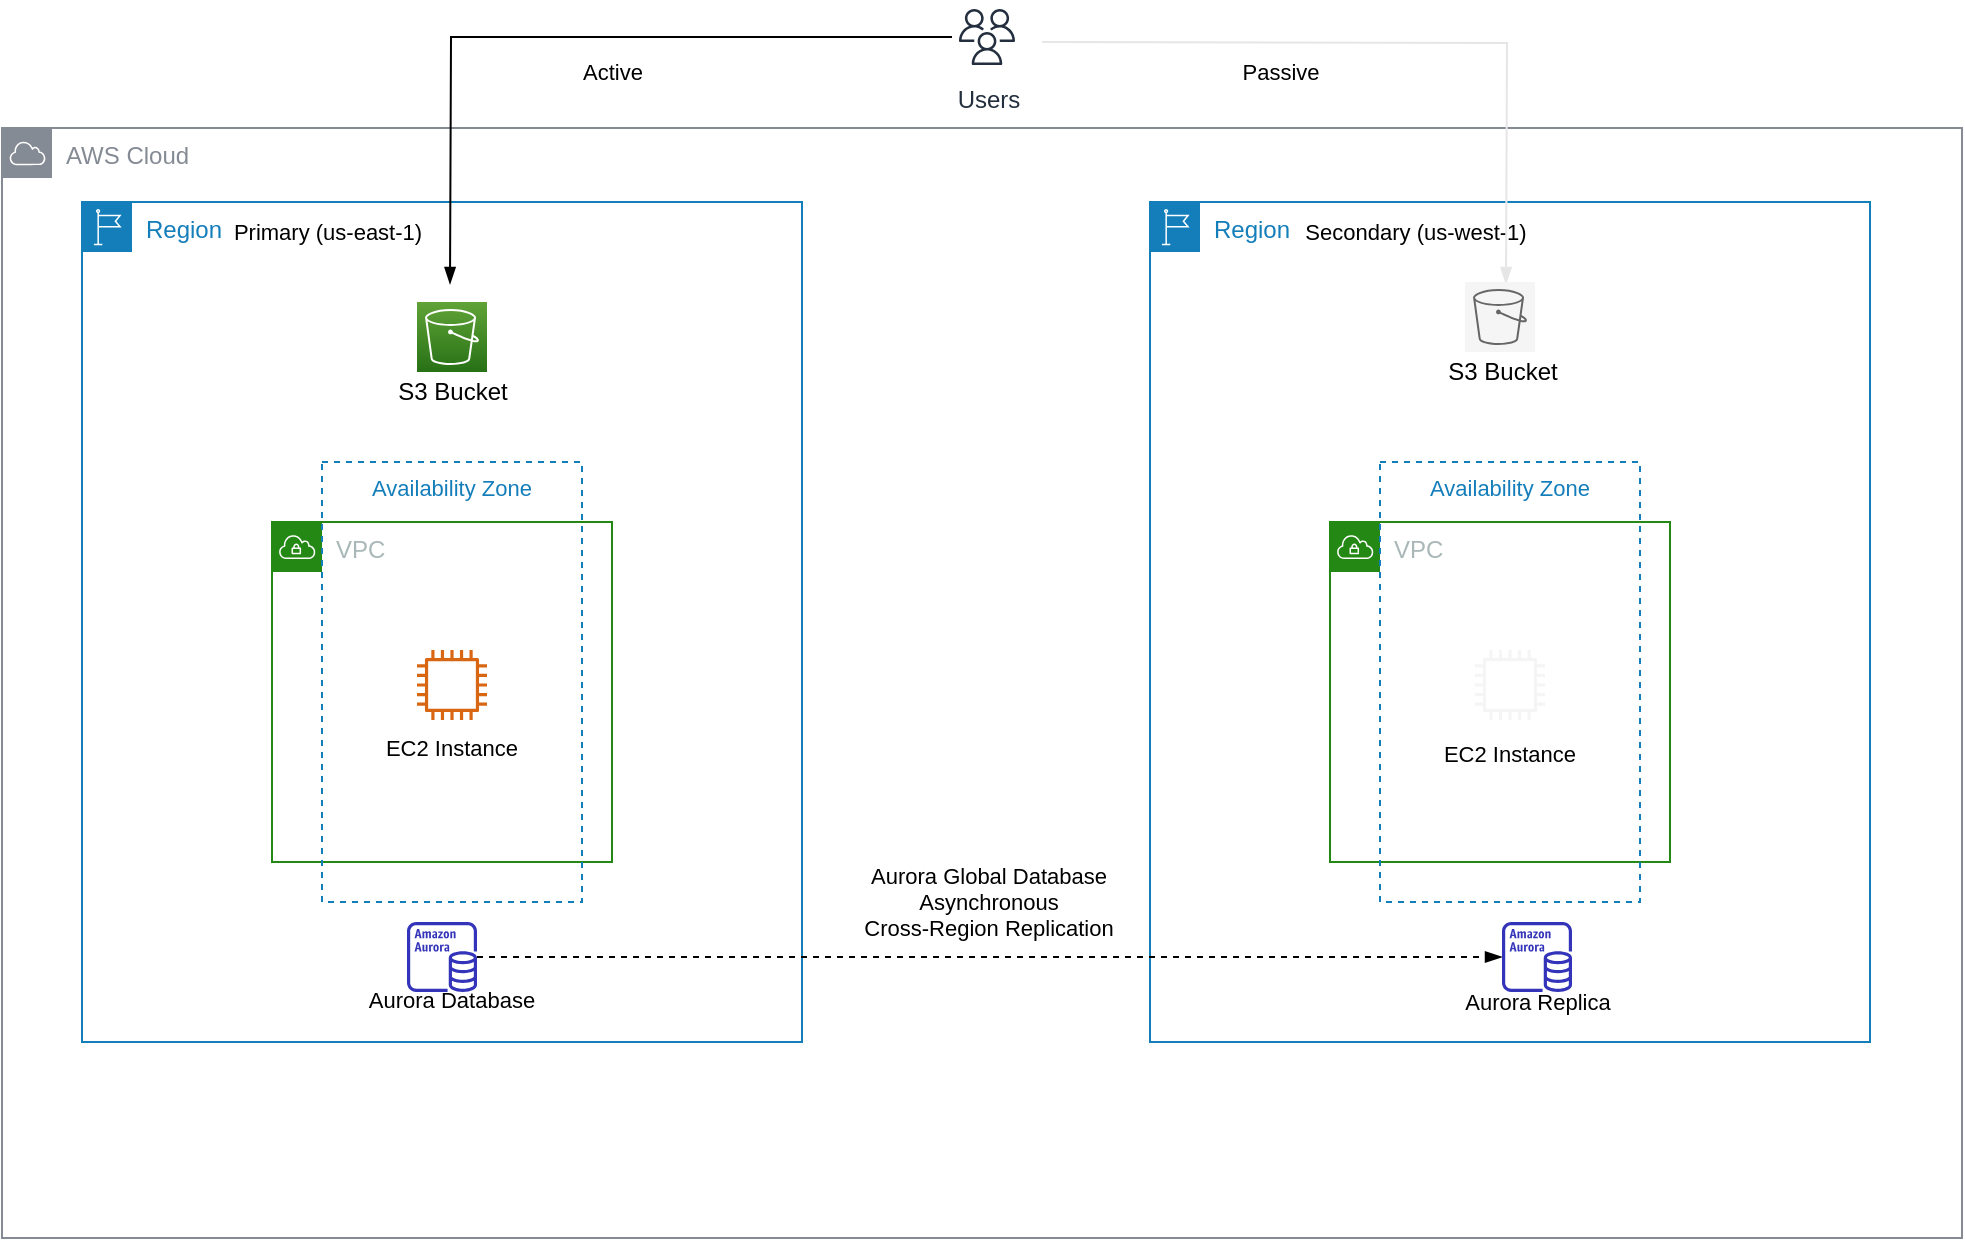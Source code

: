 <mxfile version="12.4.8" type="device"><diagram id="-ZwM7GNrmDbsxXWDLqoc" name="Page-1"><mxGraphModel dx="1206" dy="708" grid="1" gridSize="10" guides="1" tooltips="1" connect="1" arrows="1" fold="1" page="1" pageScale="1" pageWidth="1100" pageHeight="850" math="0" shadow="0"><root><mxCell id="0"/><mxCell id="1" parent="0"/><mxCell id="DKdGFS212gO8RtO46zaC-27" value="Region" style="points=[[0,0],[0.25,0],[0.5,0],[0.75,0],[1,0],[1,0.25],[1,0.5],[1,0.75],[1,1],[0.75,1],[0.5,1],[0.25,1],[0,1],[0,0.75],[0,0.5],[0,0.25]];outlineConnect=0;gradientColor=none;html=1;whiteSpace=wrap;fontSize=12;fontStyle=0;shape=mxgraph.aws4.group;grIcon=mxgraph.aws4.group_region;strokeColor=#147EBA;fillColor=none;verticalAlign=top;align=left;spacingLeft=30;fontColor=#147EBA;dashed=0;" parent="1" vertex="1"><mxGeometry x="644" y="130" width="360" height="420" as="geometry"/></mxCell><mxCell id="DKdGFS212gO8RtO46zaC-26" value="Region" style="points=[[0,0],[0.25,0],[0.5,0],[0.75,0],[1,0],[1,0.25],[1,0.5],[1,0.75],[1,1],[0.75,1],[0.5,1],[0.25,1],[0,1],[0,0.75],[0,0.5],[0,0.25]];outlineConnect=0;gradientColor=none;html=1;whiteSpace=wrap;fontSize=12;fontStyle=0;shape=mxgraph.aws4.group;grIcon=mxgraph.aws4.group_region;strokeColor=#147EBA;fillColor=none;verticalAlign=top;align=left;spacingLeft=30;fontColor=#147EBA;dashed=0;" parent="1" vertex="1"><mxGeometry x="110" y="130" width="360" height="420" as="geometry"/></mxCell><mxCell id="DKdGFS212gO8RtO46zaC-28" value="AWS Cloud" style="outlineConnect=0;gradientColor=none;html=1;whiteSpace=wrap;fontSize=12;fontStyle=0;shape=mxgraph.aws4.group;grIcon=mxgraph.aws4.group_aws_cloud;strokeColor=#858B94;fillColor=none;verticalAlign=top;align=left;spacingLeft=30;fontColor=#858B94;dashed=0;" parent="1" vertex="1"><mxGeometry x="70" y="93" width="980" height="555" as="geometry"/></mxCell><mxCell id="gjZpf8I9kGeahJX5HjXc-23" value="Primary (us-east-1)" style="text;html=1;strokeColor=none;fillColor=none;align=center;verticalAlign=middle;whiteSpace=wrap;rounded=0;fontSize=11;" parent="1" vertex="1"><mxGeometry x="182.5" y="130" width="100" height="30" as="geometry"/></mxCell><mxCell id="gjZpf8I9kGeahJX5HjXc-24" value="Secondary (us-west-1)" style="text;html=1;strokeColor=none;fillColor=none;align=center;verticalAlign=middle;whiteSpace=wrap;rounded=0;fontSize=11;" parent="1" vertex="1"><mxGeometry x="717" y="130" width="120" height="30" as="geometry"/></mxCell><mxCell id="gjZpf8I9kGeahJX5HjXc-97" value="" style="edgeStyle=orthogonalEdgeStyle;rounded=0;orthogonalLoop=1;jettySize=auto;html=1;endArrow=blockThin;endFill=1;fontSize=11;dashed=1;" parent="1" source="gjZpf8I9kGeahJX5HjXc-90" target="gjZpf8I9kGeahJX5HjXc-96" edge="1"><mxGeometry relative="1" as="geometry"/></mxCell><mxCell id="gjZpf8I9kGeahJX5HjXc-98" value="Aurora Global Database&lt;br&gt;Asynchronous &lt;br&gt;Cross-Region Replication" style="text;html=1;align=center;verticalAlign=middle;resizable=0;points=[];autosize=1;fontSize=11;" parent="1" vertex="1"><mxGeometry x="492.5" y="460" width="140" height="40" as="geometry"/></mxCell><mxCell id="gjZpf8I9kGeahJX5HjXc-101" value="" style="edgeStyle=orthogonalEdgeStyle;rounded=0;orthogonalLoop=1;jettySize=auto;html=1;endArrow=blockThin;endFill=1;fontSize=11;" parent="1" source="DKdGFS212gO8RtO46zaC-10" edge="1"><mxGeometry relative="1" as="geometry"><mxPoint x="294" y="171" as="targetPoint"/><mxPoint x="540" y="100" as="sourcePoint"/></mxGeometry></mxCell><mxCell id="gjZpf8I9kGeahJX5HjXc-103" value="" style="edgeStyle=orthogonalEdgeStyle;rounded=0;orthogonalLoop=1;jettySize=auto;html=1;endArrow=blockThin;endFill=1;fontSize=11;strokeColor=#e6e6e6;" parent="1" edge="1"><mxGeometry relative="1" as="geometry"><mxPoint x="822" y="171" as="targetPoint"/><mxPoint x="590" y="50" as="sourcePoint"/></mxGeometry></mxCell><mxCell id="gjZpf8I9kGeahJX5HjXc-104" value="Active" style="text;html=1;align=center;verticalAlign=middle;resizable=0;points=[];autosize=1;fontSize=11;" parent="1" vertex="1"><mxGeometry x="350" y="55" width="50" height="20" as="geometry"/></mxCell><mxCell id="gjZpf8I9kGeahJX5HjXc-105" value="Passive" style="text;html=1;align=center;verticalAlign=middle;resizable=0;points=[];autosize=1;fontSize=11;" parent="1" vertex="1"><mxGeometry x="684" y="55" width="50" height="20" as="geometry"/></mxCell><mxCell id="gjZpf8I9kGeahJX5HjXc-82" value="VPC" style="points=[[0,0],[0.25,0],[0.5,0],[0.75,0],[1,0],[1,0.25],[1,0.5],[1,0.75],[1,1],[0.75,1],[0.5,1],[0.25,1],[0,1],[0,0.75],[0,0.5],[0,0.25]];outlineConnect=0;gradientColor=none;html=1;whiteSpace=wrap;fontSize=12;fontStyle=0;shape=mxgraph.aws4.group;grIcon=mxgraph.aws4.group_vpc;strokeColor=#248814;fillColor=none;verticalAlign=top;align=left;spacingLeft=30;fontColor=#AAB7B8;dashed=0;" parent="1" vertex="1"><mxGeometry x="205" y="290" width="170" height="170" as="geometry"/></mxCell><mxCell id="gjZpf8I9kGeahJX5HjXc-83" value="Availability Zone" style="fillColor=none;strokeColor=#147EBA;dashed=1;verticalAlign=top;fontStyle=0;fontColor=#147EBA;fontSize=11;" parent="1" vertex="1"><mxGeometry x="230" y="260" width="130" height="220" as="geometry"/></mxCell><mxCell id="gjZpf8I9kGeahJX5HjXc-84" value="" style="outlineConnect=0;fontColor=#232F3E;gradientColor=none;fillColor=#D86613;strokeColor=none;dashed=0;verticalLabelPosition=bottom;verticalAlign=top;align=center;html=1;fontSize=12;fontStyle=0;aspect=fixed;pointerEvents=1;shape=mxgraph.aws4.instance2;" parent="1" vertex="1"><mxGeometry x="277.5" y="354" width="35" height="35" as="geometry"/></mxCell><mxCell id="gjZpf8I9kGeahJX5HjXc-87" value="EC2 Instance" style="text;html=1;strokeColor=none;fillColor=none;align=center;verticalAlign=middle;whiteSpace=wrap;rounded=0;fontSize=11;" parent="1" vertex="1"><mxGeometry x="245" y="393" width="100" height="20" as="geometry"/></mxCell><mxCell id="gjZpf8I9kGeahJX5HjXc-90" value="" style="outlineConnect=0;fontColor=#232F3E;gradientColor=none;fillColor=#3334B9;strokeColor=none;dashed=0;verticalLabelPosition=bottom;verticalAlign=top;align=center;html=1;fontSize=12;fontStyle=0;aspect=fixed;pointerEvents=1;shape=mxgraph.aws4.aurora_instance;labelBackgroundColor=#ffffff;" parent="1" vertex="1"><mxGeometry x="272.5" y="490" width="35" height="35" as="geometry"/></mxCell><mxCell id="gjZpf8I9kGeahJX5HjXc-92" value="Aurora Database" style="text;html=1;strokeColor=none;fillColor=none;align=center;verticalAlign=middle;whiteSpace=wrap;rounded=0;fontSize=11;" parent="1" vertex="1"><mxGeometry x="245" y="519" width="100" height="20" as="geometry"/></mxCell><mxCell id="gjZpf8I9kGeahJX5HjXc-30" value="VPC" style="points=[[0,0],[0.25,0],[0.5,0],[0.75,0],[1,0],[1,0.25],[1,0.5],[1,0.75],[1,1],[0.75,1],[0.5,1],[0.25,1],[0,1],[0,0.75],[0,0.5],[0,0.25]];outlineConnect=0;gradientColor=none;html=1;whiteSpace=wrap;fontSize=12;fontStyle=0;shape=mxgraph.aws4.group;grIcon=mxgraph.aws4.group_vpc;strokeColor=#248814;fillColor=none;verticalAlign=top;align=left;spacingLeft=30;fontColor=#AAB7B8;dashed=0;" parent="1" vertex="1"><mxGeometry x="734" y="290" width="170" height="170" as="geometry"/></mxCell><mxCell id="gjZpf8I9kGeahJX5HjXc-31" value="Availability Zone" style="fillColor=none;strokeColor=#147EBA;dashed=1;verticalAlign=top;fontStyle=0;fontColor=#147EBA;fontSize=11;" parent="1" vertex="1"><mxGeometry x="759" y="260" width="130" height="220" as="geometry"/></mxCell><mxCell id="gjZpf8I9kGeahJX5HjXc-35" value="EC2 Instance" style="text;html=1;strokeColor=none;fillColor=none;align=center;verticalAlign=middle;whiteSpace=wrap;rounded=0;fontSize=11;" parent="1" vertex="1"><mxGeometry x="774" y="396" width="100" height="20" as="geometry"/></mxCell><mxCell id="gjZpf8I9kGeahJX5HjXc-93" value="Aurora Replica" style="text;html=1;strokeColor=none;fillColor=none;align=center;verticalAlign=middle;whiteSpace=wrap;rounded=0;fontSize=11;" parent="1" vertex="1"><mxGeometry x="787.5" y="520" width="100" height="20" as="geometry"/></mxCell><mxCell id="gjZpf8I9kGeahJX5HjXc-96" value="" style="outlineConnect=0;fontColor=#232F3E;gradientColor=none;fillColor=#3334B9;strokeColor=none;dashed=0;verticalLabelPosition=bottom;verticalAlign=top;align=center;html=1;fontSize=12;fontStyle=0;aspect=fixed;pointerEvents=1;shape=mxgraph.aws4.aurora_instance;labelBackgroundColor=#ffffff;" parent="1" vertex="1"><mxGeometry x="820" y="490" width="35" height="35" as="geometry"/></mxCell><mxCell id="DKdGFS212gO8RtO46zaC-1" value="" style="outlineConnect=0;fontColor=#333333;fillColor=#f5f5f5;strokeColor=#666666;dashed=0;verticalLabelPosition=bottom;verticalAlign=top;align=center;html=1;fontSize=12;fontStyle=0;aspect=fixed;pointerEvents=1;shape=mxgraph.aws4.instance2;" parent="1" vertex="1"><mxGeometry x="806.5" y="354" width="35" height="35" as="geometry"/></mxCell><mxCell id="DKdGFS212gO8RtO46zaC-2" value="" style="outlineConnect=0;fontColor=#232F3E;gradientColor=#60A337;gradientDirection=north;fillColor=#277116;strokeColor=#ffffff;dashed=0;verticalLabelPosition=bottom;verticalAlign=top;align=center;html=1;fontSize=12;fontStyle=0;aspect=fixed;shape=mxgraph.aws4.resourceIcon;resIcon=mxgraph.aws4.s3;" parent="1" vertex="1"><mxGeometry x="277.5" y="180" width="35" height="35" as="geometry"/></mxCell><mxCell id="DKdGFS212gO8RtO46zaC-4" value="S3 Bucket" style="text;html=1;align=center;verticalAlign=middle;resizable=0;points=[];autosize=1;" parent="1" vertex="1"><mxGeometry x="260" y="215" width="70" height="20" as="geometry"/></mxCell><mxCell id="DKdGFS212gO8RtO46zaC-5" value="" style="outlineConnect=0;fontColor=#333333;gradientDirection=north;fillColor=#f5f5f5;strokeColor=#666666;dashed=0;verticalLabelPosition=bottom;verticalAlign=top;align=center;html=1;fontSize=12;fontStyle=0;aspect=fixed;shape=mxgraph.aws4.resourceIcon;resIcon=mxgraph.aws4.s3;" parent="1" vertex="1"><mxGeometry x="801.5" y="170" width="35" height="35" as="geometry"/></mxCell><mxCell id="DKdGFS212gO8RtO46zaC-6" value="S3 Bucket" style="text;html=1;align=center;verticalAlign=middle;resizable=0;points=[];autosize=1;" parent="1" vertex="1"><mxGeometry x="785" y="205" width="70" height="20" as="geometry"/></mxCell><mxCell id="DKdGFS212gO8RtO46zaC-10" value="Users" style="outlineConnect=0;fontColor=#232F3E;gradientColor=none;strokeColor=#232F3E;fillColor=#ffffff;dashed=0;verticalLabelPosition=bottom;verticalAlign=top;align=center;html=1;fontSize=12;fontStyle=0;aspect=fixed;shape=mxgraph.aws4.resourceIcon;resIcon=mxgraph.aws4.users;" parent="1" vertex="1"><mxGeometry x="545" y="30" width="35" height="35" as="geometry"/></mxCell></root></mxGraphModel></diagram></mxfile>